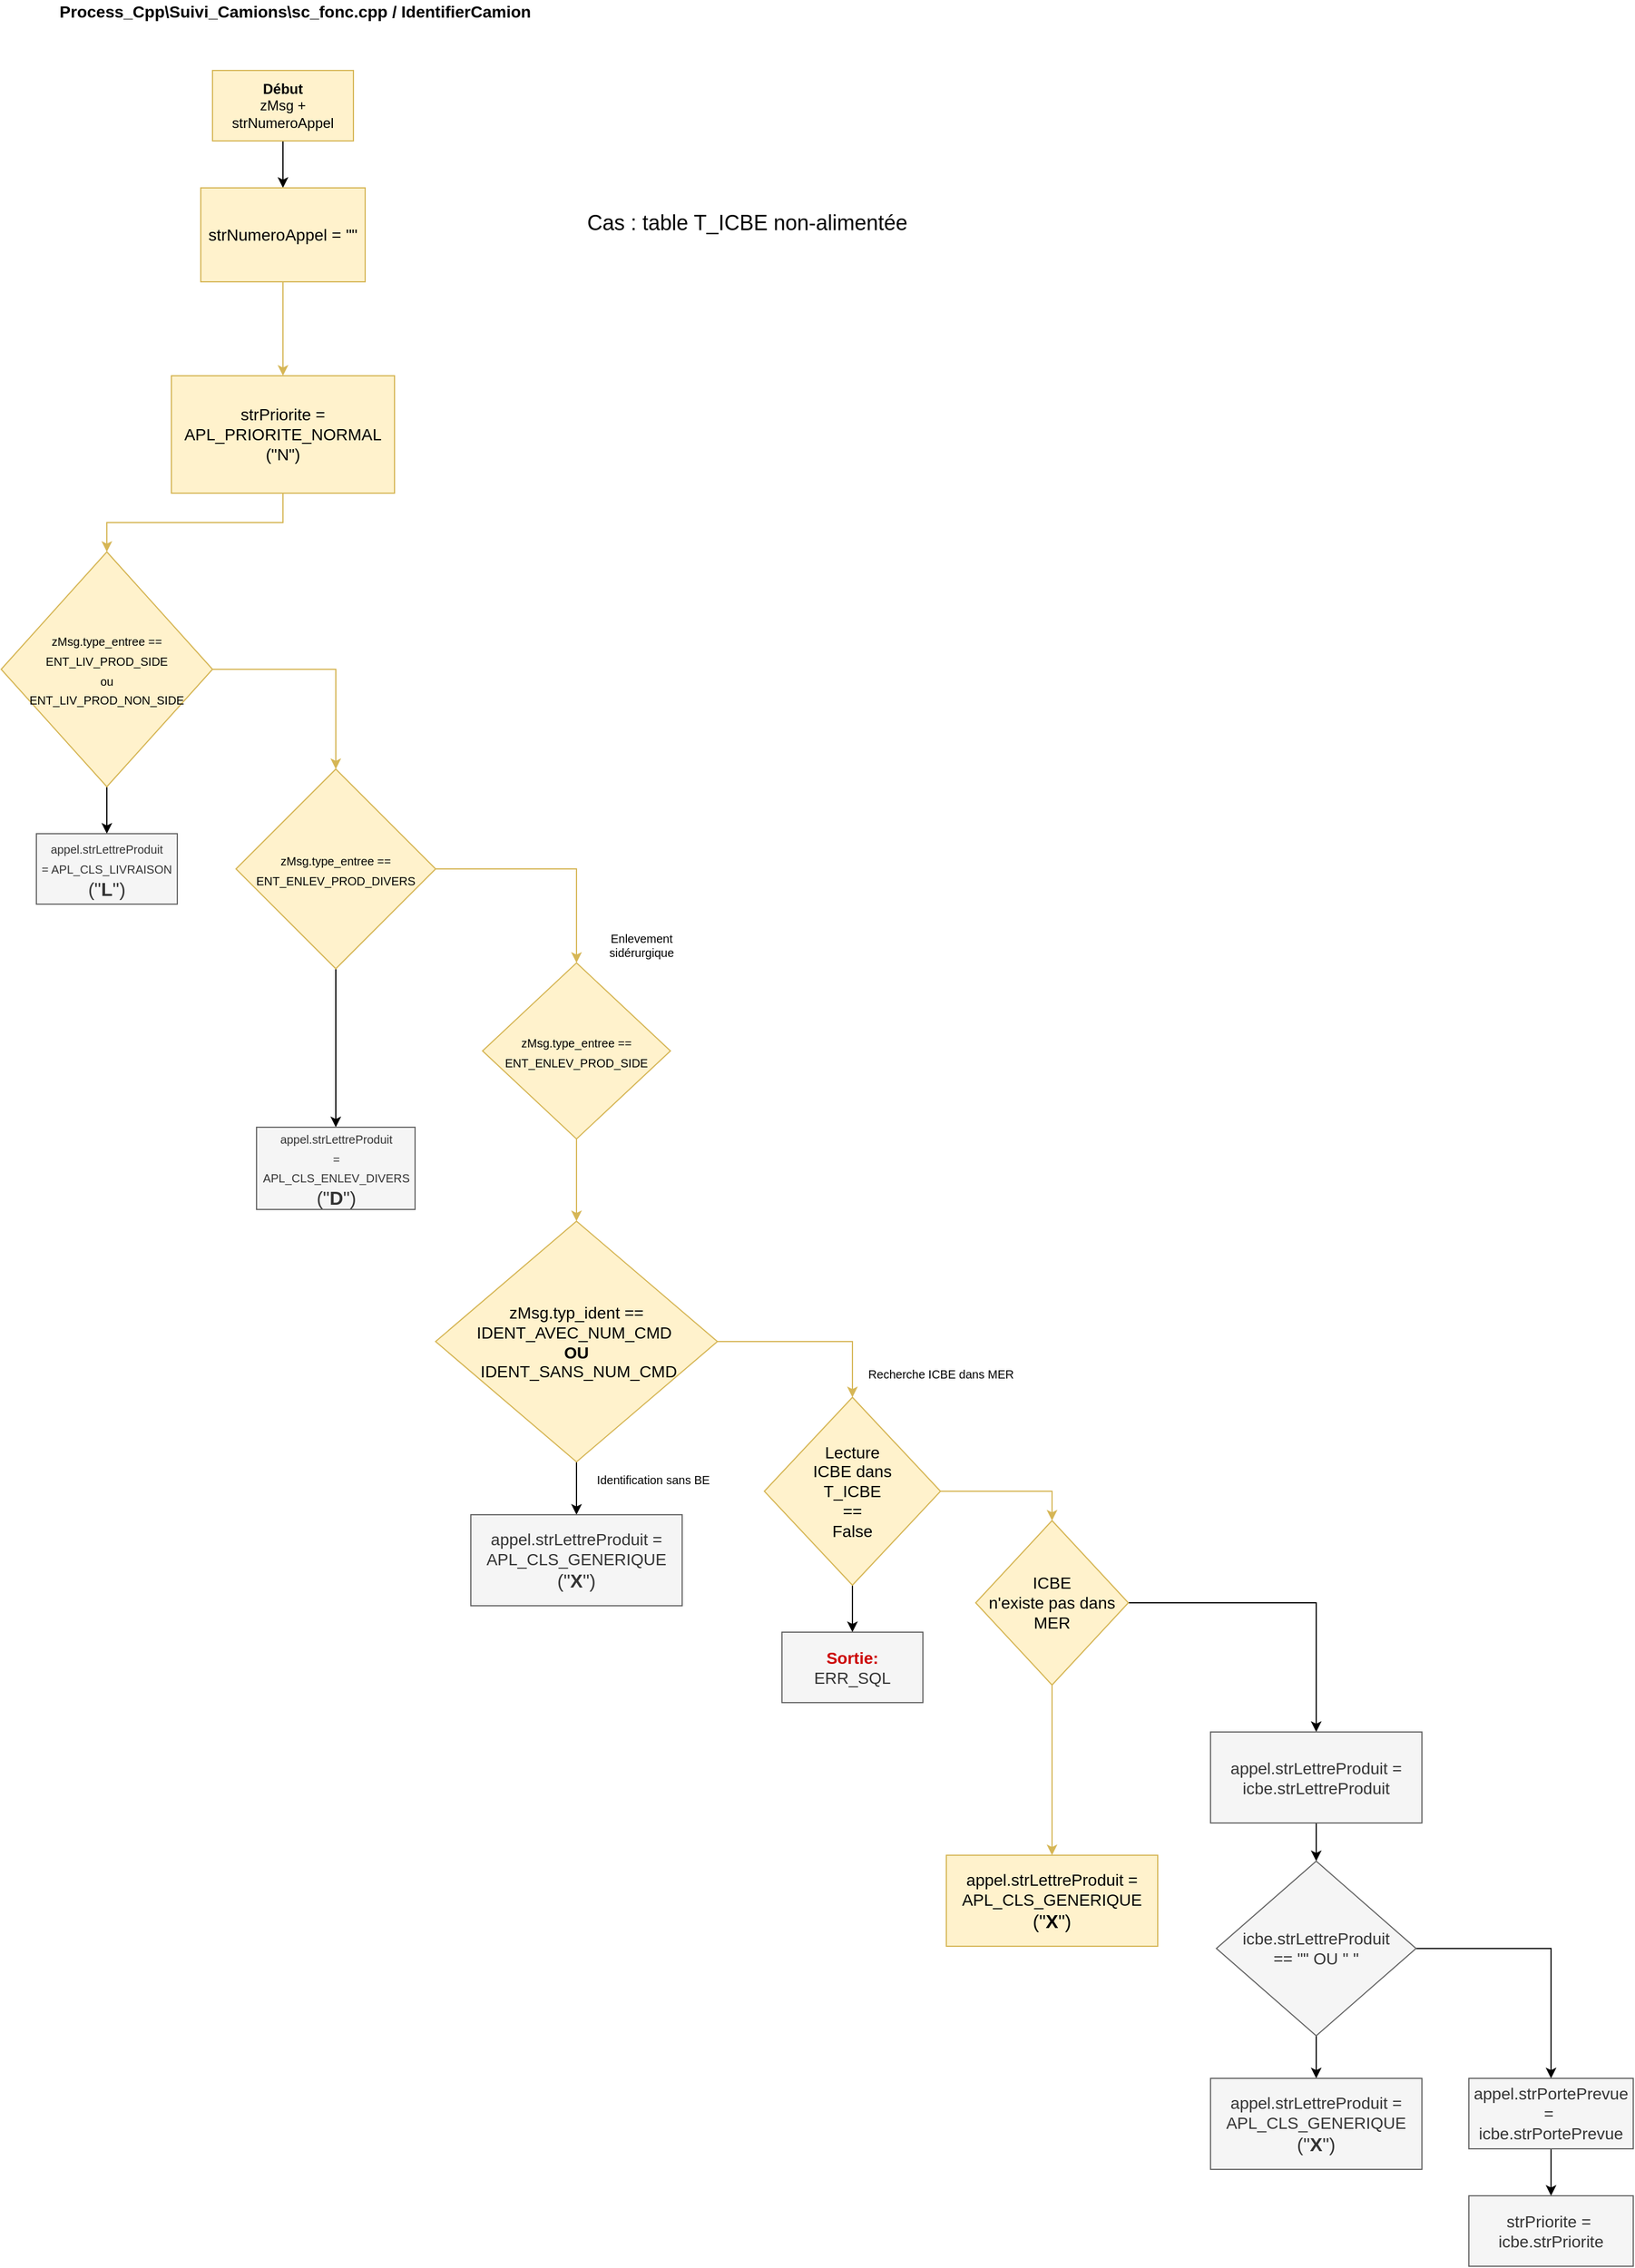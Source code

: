 <mxfile version="15.9.1" type="github">
  <diagram id="Q7AEC-_fKNd9yhNPSurx" name="Page-1">
    <mxGraphModel dx="1422" dy="762" grid="1" gridSize="10" guides="1" tooltips="1" connect="1" arrows="1" fold="1" page="1" pageScale="1" pageWidth="827" pageHeight="1169" math="0" shadow="0">
      <root>
        <mxCell id="0" />
        <mxCell id="1" parent="0" />
        <mxCell id="6gUORLWhg1mMuSl4yJLm-4" style="edgeStyle=orthogonalEdgeStyle;rounded=0;orthogonalLoop=1;jettySize=auto;html=1;exitX=0.5;exitY=1;exitDx=0;exitDy=0;fontSize=14;" parent="1" source="6gUORLWhg1mMuSl4yJLm-1" target="6gUORLWhg1mMuSl4yJLm-3" edge="1">
          <mxGeometry relative="1" as="geometry" />
        </mxCell>
        <mxCell id="6gUORLWhg1mMuSl4yJLm-1" value="&lt;b&gt;Début&lt;/b&gt;&lt;br&gt;zMsg + strNumeroAppel" style="rounded=0;whiteSpace=wrap;html=1;fillColor=#fff2cc;strokeColor=#d6b656;" parent="1" vertex="1">
          <mxGeometry x="190" y="80" width="120" height="60" as="geometry" />
        </mxCell>
        <mxCell id="6gUORLWhg1mMuSl4yJLm-2" value="Process_Cpp\Suivi_Camions\sc_fonc.cpp / IdentifierCamion" style="text;html=1;align=center;verticalAlign=middle;resizable=0;points=[];autosize=1;strokeColor=none;fillColor=none;fontStyle=1;fontSize=14;" parent="1" vertex="1">
          <mxGeometry x="50" y="20" width="420" height="20" as="geometry" />
        </mxCell>
        <mxCell id="6gUORLWhg1mMuSl4yJLm-6" value="" style="edgeStyle=orthogonalEdgeStyle;rounded=0;orthogonalLoop=1;jettySize=auto;html=1;fontSize=14;fillColor=#fff2cc;strokeColor=#d6b656;" parent="1" source="6gUORLWhg1mMuSl4yJLm-3" target="6gUORLWhg1mMuSl4yJLm-5" edge="1">
          <mxGeometry relative="1" as="geometry" />
        </mxCell>
        <mxCell id="6gUORLWhg1mMuSl4yJLm-3" value="strNumeroAppel = &quot;&quot;" style="rounded=0;whiteSpace=wrap;html=1;fontSize=14;fillColor=#fff2cc;strokeColor=#d6b656;" parent="1" vertex="1">
          <mxGeometry x="180" y="180" width="140" height="80" as="geometry" />
        </mxCell>
        <mxCell id="6gUORLWhg1mMuSl4yJLm-8" value="" style="edgeStyle=orthogonalEdgeStyle;rounded=0;orthogonalLoop=1;jettySize=auto;html=1;fontSize=14;fillColor=#fff2cc;strokeColor=#d6b656;" parent="1" source="6gUORLWhg1mMuSl4yJLm-5" target="6gUORLWhg1mMuSl4yJLm-7" edge="1">
          <mxGeometry relative="1" as="geometry" />
        </mxCell>
        <mxCell id="6gUORLWhg1mMuSl4yJLm-5" value="strPriorite = APL_PRIORITE_NORMAL (&quot;N&quot;)" style="rounded=0;whiteSpace=wrap;html=1;fontSize=14;fillColor=#fff2cc;strokeColor=#d6b656;" parent="1" vertex="1">
          <mxGeometry x="155" y="340" width="190" height="100" as="geometry" />
        </mxCell>
        <mxCell id="6gUORLWhg1mMuSl4yJLm-11" style="edgeStyle=orthogonalEdgeStyle;rounded=0;orthogonalLoop=1;jettySize=auto;html=1;exitX=1;exitY=0.5;exitDx=0;exitDy=0;entryX=0.5;entryY=0;entryDx=0;entryDy=0;fontSize=10;fillColor=#fff2cc;strokeColor=#d6b656;" parent="1" source="6gUORLWhg1mMuSl4yJLm-7" target="6gUORLWhg1mMuSl4yJLm-9" edge="1">
          <mxGeometry relative="1" as="geometry" />
        </mxCell>
        <mxCell id="6gUORLWhg1mMuSl4yJLm-13" value="" style="edgeStyle=orthogonalEdgeStyle;rounded=0;orthogonalLoop=1;jettySize=auto;html=1;fontSize=10;" parent="1" source="6gUORLWhg1mMuSl4yJLm-7" target="6gUORLWhg1mMuSl4yJLm-12" edge="1">
          <mxGeometry relative="1" as="geometry" />
        </mxCell>
        <mxCell id="6gUORLWhg1mMuSl4yJLm-7" value="&lt;font style=&quot;font-size: 10px&quot;&gt;zMsg.type_entree == ENT_LIV_PROD_SIDE&lt;br&gt;ou &lt;br&gt;ENT_LIV_PROD_NON_SIDE&lt;/font&gt;" style="rhombus;whiteSpace=wrap;html=1;rounded=0;fontSize=14;strokeColor=#d6b656;fillColor=#fff2cc;" parent="1" vertex="1">
          <mxGeometry x="10" y="490" width="180" height="200" as="geometry" />
        </mxCell>
        <mxCell id="6gUORLWhg1mMuSl4yJLm-17" value="" style="edgeStyle=orthogonalEdgeStyle;rounded=0;orthogonalLoop=1;jettySize=auto;html=1;fontSize=10;" parent="1" source="6gUORLWhg1mMuSl4yJLm-9" target="6gUORLWhg1mMuSl4yJLm-16" edge="1">
          <mxGeometry relative="1" as="geometry" />
        </mxCell>
        <mxCell id="6gUORLWhg1mMuSl4yJLm-20" style="edgeStyle=orthogonalEdgeStyle;rounded=0;orthogonalLoop=1;jettySize=auto;html=1;exitX=1;exitY=0.5;exitDx=0;exitDy=0;entryX=0.5;entryY=0;entryDx=0;entryDy=0;fontSize=10;fillColor=#fff2cc;strokeColor=#d6b656;" parent="1" source="6gUORLWhg1mMuSl4yJLm-9" target="6gUORLWhg1mMuSl4yJLm-18" edge="1">
          <mxGeometry relative="1" as="geometry" />
        </mxCell>
        <mxCell id="6gUORLWhg1mMuSl4yJLm-9" value="&lt;span style=&quot;font-size: 10px&quot;&gt;zMsg.type_entree == ENT_ENLEV_PROD_DIVERS&lt;/span&gt;" style="rhombus;whiteSpace=wrap;html=1;rounded=0;fontSize=14;strokeColor=#d6b656;fillColor=#fff2cc;" parent="1" vertex="1">
          <mxGeometry x="210" y="675" width="170" height="170" as="geometry" />
        </mxCell>
        <mxCell id="6gUORLWhg1mMuSl4yJLm-12" value="&lt;font&gt;&lt;span style=&quot;font-size: 10px&quot;&gt;appel.strLettreProduit&lt;/span&gt;&lt;br&gt;&lt;span style=&quot;font-size: 10px&quot;&gt;= APL_CLS_LIVRAISON&lt;/span&gt;&lt;br&gt;&lt;font style=&quot;font-size: 16px&quot;&gt;(&quot;&lt;b&gt;L&lt;/b&gt;&quot;)&lt;/font&gt;&lt;/font&gt;" style="whiteSpace=wrap;html=1;rounded=0;fontSize=14;fontColor=#333333;strokeColor=#666666;fillColor=#f5f5f5;" parent="1" vertex="1">
          <mxGeometry x="40" y="730" width="120" height="60" as="geometry" />
        </mxCell>
        <mxCell id="6gUORLWhg1mMuSl4yJLm-16" value="&lt;span style=&quot;font-size: 10px&quot;&gt;appel.strLettreProduit&lt;/span&gt;&lt;br style=&quot;font-size: 10px&quot;&gt;&lt;span style=&quot;font-size: 10px&quot;&gt;= APL_CLS_ENLEV_DIVERS&lt;/span&gt;&lt;br style=&quot;font-size: 10px&quot;&gt;&lt;font style=&quot;font-size: 16px&quot;&gt;(&quot;&lt;b&gt;D&lt;/b&gt;&quot;)&lt;/font&gt;" style="whiteSpace=wrap;html=1;rounded=0;fontSize=14;fontColor=#333333;strokeColor=#666666;fillColor=#f5f5f5;" parent="1" vertex="1">
          <mxGeometry x="227.5" y="980" width="135" height="70" as="geometry" />
        </mxCell>
        <mxCell id="6gUORLWhg1mMuSl4yJLm-24" value="" style="edgeStyle=orthogonalEdgeStyle;rounded=0;orthogonalLoop=1;jettySize=auto;html=1;fontSize=10;fillColor=#fff2cc;strokeColor=#d6b656;" parent="1" source="6gUORLWhg1mMuSl4yJLm-18" target="6gUORLWhg1mMuSl4yJLm-23" edge="1">
          <mxGeometry relative="1" as="geometry" />
        </mxCell>
        <mxCell id="6gUORLWhg1mMuSl4yJLm-18" value="&lt;span style=&quot;font-size: 10px&quot;&gt;zMsg.type_entree == ENT_ENLEV_PROD_SIDE&lt;br&gt;&lt;/span&gt;" style="rhombus;whiteSpace=wrap;html=1;rounded=0;fontSize=14;strokeColor=#d6b656;fillColor=#fff2cc;" parent="1" vertex="1">
          <mxGeometry x="420" y="840" width="160" height="150" as="geometry" />
        </mxCell>
        <mxCell id="6gUORLWhg1mMuSl4yJLm-26" value="" style="edgeStyle=orthogonalEdgeStyle;rounded=0;orthogonalLoop=1;jettySize=auto;html=1;fontSize=10;" parent="1" source="6gUORLWhg1mMuSl4yJLm-23" target="6gUORLWhg1mMuSl4yJLm-25" edge="1">
          <mxGeometry relative="1" as="geometry" />
        </mxCell>
        <mxCell id="6gUORLWhg1mMuSl4yJLm-31" style="edgeStyle=orthogonalEdgeStyle;rounded=0;orthogonalLoop=1;jettySize=auto;html=1;exitX=1;exitY=0.5;exitDx=0;exitDy=0;entryX=0.5;entryY=0;entryDx=0;entryDy=0;fontSize=10;fillColor=#fff2cc;strokeColor=#d6b656;" parent="1" source="6gUORLWhg1mMuSl4yJLm-23" target="6gUORLWhg1mMuSl4yJLm-29" edge="1">
          <mxGeometry relative="1" as="geometry" />
        </mxCell>
        <mxCell id="6gUORLWhg1mMuSl4yJLm-23" value="zMsg.typ_ident == IDENT_AVEC_NUM_CMD&amp;nbsp;&lt;br&gt;&lt;b&gt;OU&lt;/b&gt;&lt;br&gt;&amp;nbsp;IDENT_SANS_NUM_CMD" style="rhombus;whiteSpace=wrap;html=1;rounded=0;fontSize=14;strokeColor=#d6b656;fillColor=#fff2cc;" parent="1" vertex="1">
          <mxGeometry x="380" y="1060" width="240" height="205" as="geometry" />
        </mxCell>
        <mxCell id="6gUORLWhg1mMuSl4yJLm-25" value="appel.strLettreProduit = APL_CLS_GENERIQUE&lt;br&gt;&lt;font style=&quot;font-size: 16px&quot;&gt;(&quot;&lt;b&gt;X&lt;/b&gt;&quot;)&lt;/font&gt;" style="whiteSpace=wrap;html=1;rounded=0;fontSize=14;fontColor=#333333;strokeColor=#666666;fillColor=#f5f5f5;" parent="1" vertex="1">
          <mxGeometry x="410" y="1310" width="180" height="77.5" as="geometry" />
        </mxCell>
        <mxCell id="6gUORLWhg1mMuSl4yJLm-27" value="Enlevement &lt;br&gt;sidérurgique" style="text;html=1;align=center;verticalAlign=middle;resizable=0;points=[];autosize=1;strokeColor=none;fillColor=none;fontSize=10;" parent="1" vertex="1">
          <mxGeometry x="520" y="810" width="70" height="30" as="geometry" />
        </mxCell>
        <mxCell id="6gUORLWhg1mMuSl4yJLm-28" value="Identification sans BE" style="text;html=1;align=center;verticalAlign=middle;resizable=0;points=[];autosize=1;strokeColor=none;fillColor=none;fontSize=10;" parent="1" vertex="1">
          <mxGeometry x="510" y="1270" width="110" height="20" as="geometry" />
        </mxCell>
        <mxCell id="6gUORLWhg1mMuSl4yJLm-35" value="" style="edgeStyle=orthogonalEdgeStyle;rounded=0;orthogonalLoop=1;jettySize=auto;html=1;fontSize=10;" parent="1" source="6gUORLWhg1mMuSl4yJLm-29" target="6gUORLWhg1mMuSl4yJLm-34" edge="1">
          <mxGeometry relative="1" as="geometry" />
        </mxCell>
        <mxCell id="6gUORLWhg1mMuSl4yJLm-53" style="edgeStyle=orthogonalEdgeStyle;rounded=0;orthogonalLoop=1;jettySize=auto;html=1;exitX=1;exitY=0.5;exitDx=0;exitDy=0;entryX=0.5;entryY=0;entryDx=0;entryDy=0;fontSize=10;fontColor=#CC0000;fillColor=#fff2cc;strokeColor=#d6b656;" parent="1" source="6gUORLWhg1mMuSl4yJLm-29" target="6gUORLWhg1mMuSl4yJLm-36" edge="1">
          <mxGeometry relative="1" as="geometry" />
        </mxCell>
        <mxCell id="6gUORLWhg1mMuSl4yJLm-29" value="Lecture &lt;br&gt;ICBE dans &lt;br&gt;T_ICBE&lt;br&gt;==&lt;br&gt;False" style="rhombus;whiteSpace=wrap;html=1;rounded=0;fontSize=14;strokeColor=#d6b656;fillColor=#fff2cc;" parent="1" vertex="1">
          <mxGeometry x="660" y="1210" width="150" height="160" as="geometry" />
        </mxCell>
        <mxCell id="6gUORLWhg1mMuSl4yJLm-32" value="Recherche ICBE dans MER" style="text;html=1;align=center;verticalAlign=middle;resizable=0;points=[];autosize=1;strokeColor=none;fillColor=none;fontSize=10;" parent="1" vertex="1">
          <mxGeometry x="740" y="1180" width="140" height="20" as="geometry" />
        </mxCell>
        <mxCell id="6gUORLWhg1mMuSl4yJLm-34" value="&lt;b&gt;&lt;font color=&quot;#cc0000&quot;&gt;Sortie:&lt;/font&gt;&lt;/b&gt;&lt;br&gt;ERR_SQL" style="whiteSpace=wrap;html=1;rounded=0;fontSize=14;fontColor=#333333;strokeColor=#666666;fillColor=#f5f5f5;" parent="1" vertex="1">
          <mxGeometry x="675" y="1410" width="120" height="60" as="geometry" />
        </mxCell>
        <mxCell id="6gUORLWhg1mMuSl4yJLm-42" style="edgeStyle=orthogonalEdgeStyle;rounded=0;orthogonalLoop=1;jettySize=auto;html=1;exitX=1;exitY=0.5;exitDx=0;exitDy=0;entryX=0.5;entryY=0;entryDx=0;entryDy=0;fontSize=10;fontColor=#CC0000;" parent="1" source="6gUORLWhg1mMuSl4yJLm-36" target="6gUORLWhg1mMuSl4yJLm-41" edge="1">
          <mxGeometry relative="1" as="geometry" />
        </mxCell>
        <mxCell id="6gUORLWhg1mMuSl4yJLm-54" style="edgeStyle=orthogonalEdgeStyle;rounded=0;orthogonalLoop=1;jettySize=auto;html=1;exitX=0.5;exitY=1;exitDx=0;exitDy=0;fontSize=10;fontColor=#CC0000;fillColor=#fff2cc;strokeColor=#d6b656;" parent="1" source="6gUORLWhg1mMuSl4yJLm-36" target="6gUORLWhg1mMuSl4yJLm-39" edge="1">
          <mxGeometry relative="1" as="geometry" />
        </mxCell>
        <mxCell id="6gUORLWhg1mMuSl4yJLm-36" value="ICBE &lt;br&gt;n&#39;existe pas dans &lt;br&gt;MER" style="rhombus;whiteSpace=wrap;html=1;rounded=0;fontSize=14;strokeColor=#d6b656;fillColor=#fff2cc;" parent="1" vertex="1">
          <mxGeometry x="840" y="1315" width="130" height="140" as="geometry" />
        </mxCell>
        <mxCell id="6gUORLWhg1mMuSl4yJLm-39" value="appel.strLettreProduit = APL_CLS_GENERIQUE&lt;br&gt;&lt;span style=&quot;font-size: 16px&quot;&gt;(&quot;&lt;/span&gt;&lt;b style=&quot;font-size: 16px&quot;&gt;X&lt;/b&gt;&lt;span style=&quot;font-size: 16px&quot;&gt;&quot;)&lt;/span&gt;" style="whiteSpace=wrap;html=1;rounded=0;fontSize=14;strokeColor=#d6b656;fillColor=#fff2cc;" parent="1" vertex="1">
          <mxGeometry x="815" y="1600" width="180" height="77.5" as="geometry" />
        </mxCell>
        <mxCell id="PxRlrsnn2dQ2GLYWGXWF-2" value="" style="edgeStyle=orthogonalEdgeStyle;rounded=0;orthogonalLoop=1;jettySize=auto;html=1;fontSize=16;" edge="1" parent="1" source="6gUORLWhg1mMuSl4yJLm-41" target="PxRlrsnn2dQ2GLYWGXWF-1">
          <mxGeometry relative="1" as="geometry" />
        </mxCell>
        <mxCell id="6gUORLWhg1mMuSl4yJLm-41" value="appel.strLettreProduit = icbe.strLettreProduit" style="whiteSpace=wrap;html=1;rounded=0;fontSize=14;fontColor=#333333;strokeColor=#666666;fillColor=#f5f5f5;" parent="1" vertex="1">
          <mxGeometry x="1040" y="1495" width="180" height="77.5" as="geometry" />
        </mxCell>
        <mxCell id="PxRlrsnn2dQ2GLYWGXWF-4" style="edgeStyle=orthogonalEdgeStyle;rounded=0;orthogonalLoop=1;jettySize=auto;html=1;exitX=0.5;exitY=1;exitDx=0;exitDy=0;fontSize=16;" edge="1" parent="1" source="PxRlrsnn2dQ2GLYWGXWF-1" target="PxRlrsnn2dQ2GLYWGXWF-3">
          <mxGeometry relative="1" as="geometry" />
        </mxCell>
        <mxCell id="PxRlrsnn2dQ2GLYWGXWF-6" style="edgeStyle=orthogonalEdgeStyle;rounded=0;orthogonalLoop=1;jettySize=auto;html=1;exitX=1;exitY=0.5;exitDx=0;exitDy=0;fontSize=16;" edge="1" parent="1" source="PxRlrsnn2dQ2GLYWGXWF-1" target="PxRlrsnn2dQ2GLYWGXWF-5">
          <mxGeometry relative="1" as="geometry" />
        </mxCell>
        <mxCell id="PxRlrsnn2dQ2GLYWGXWF-1" value="&lt;span&gt;icbe.strLettreProduit &lt;br&gt;== &quot;&quot; OU &quot; &quot;&lt;/span&gt;" style="rhombus;whiteSpace=wrap;html=1;rounded=0;fontSize=14;fontColor=#333333;strokeColor=#666666;fillColor=#f5f5f5;" vertex="1" parent="1">
          <mxGeometry x="1045" y="1605" width="170" height="148.75" as="geometry" />
        </mxCell>
        <mxCell id="PxRlrsnn2dQ2GLYWGXWF-3" value="appel.strLettreProduit = APL_CLS_GENERIQUE&lt;br&gt;&lt;span style=&quot;font-size: 16px&quot;&gt;(&quot;&lt;/span&gt;&lt;b style=&quot;font-size: 16px&quot;&gt;X&lt;/b&gt;&lt;span style=&quot;font-size: 16px&quot;&gt;&quot;)&lt;/span&gt;" style="whiteSpace=wrap;html=1;rounded=0;fontSize=14;strokeColor=#666666;fillColor=#f5f5f5;fontColor=#333333;" vertex="1" parent="1">
          <mxGeometry x="1040" y="1790" width="180" height="77.5" as="geometry" />
        </mxCell>
        <mxCell id="PxRlrsnn2dQ2GLYWGXWF-8" style="edgeStyle=orthogonalEdgeStyle;rounded=0;orthogonalLoop=1;jettySize=auto;html=1;exitX=0.5;exitY=1;exitDx=0;exitDy=0;entryX=0.5;entryY=0;entryDx=0;entryDy=0;fontSize=16;" edge="1" parent="1" source="PxRlrsnn2dQ2GLYWGXWF-5" target="PxRlrsnn2dQ2GLYWGXWF-7">
          <mxGeometry relative="1" as="geometry" />
        </mxCell>
        <mxCell id="PxRlrsnn2dQ2GLYWGXWF-5" value="appel.strPortePrevue =&amp;nbsp; icbe.strPortePrevue" style="whiteSpace=wrap;html=1;rounded=0;fontSize=14;strokeColor=#666666;fillColor=#f5f5f5;fontColor=#333333;" vertex="1" parent="1">
          <mxGeometry x="1260" y="1790" width="140" height="60" as="geometry" />
        </mxCell>
        <mxCell id="PxRlrsnn2dQ2GLYWGXWF-7" value="strPriorite =&amp;nbsp; icbe.strPriorite" style="whiteSpace=wrap;html=1;rounded=0;fontSize=14;strokeColor=#666666;fillColor=#f5f5f5;fontColor=#333333;" vertex="1" parent="1">
          <mxGeometry x="1260" y="1890" width="140" height="60" as="geometry" />
        </mxCell>
        <mxCell id="PxRlrsnn2dQ2GLYWGXWF-9" value="&lt;font style=&quot;font-size: 18px&quot;&gt;Cas : table T_ICBE non-alimentée&lt;/font&gt;" style="text;html=1;align=center;verticalAlign=middle;resizable=0;points=[];autosize=1;strokeColor=none;fillColor=none;fontSize=16;" vertex="1" parent="1">
          <mxGeometry x="500" y="200" width="290" height="20" as="geometry" />
        </mxCell>
      </root>
    </mxGraphModel>
  </diagram>
</mxfile>
